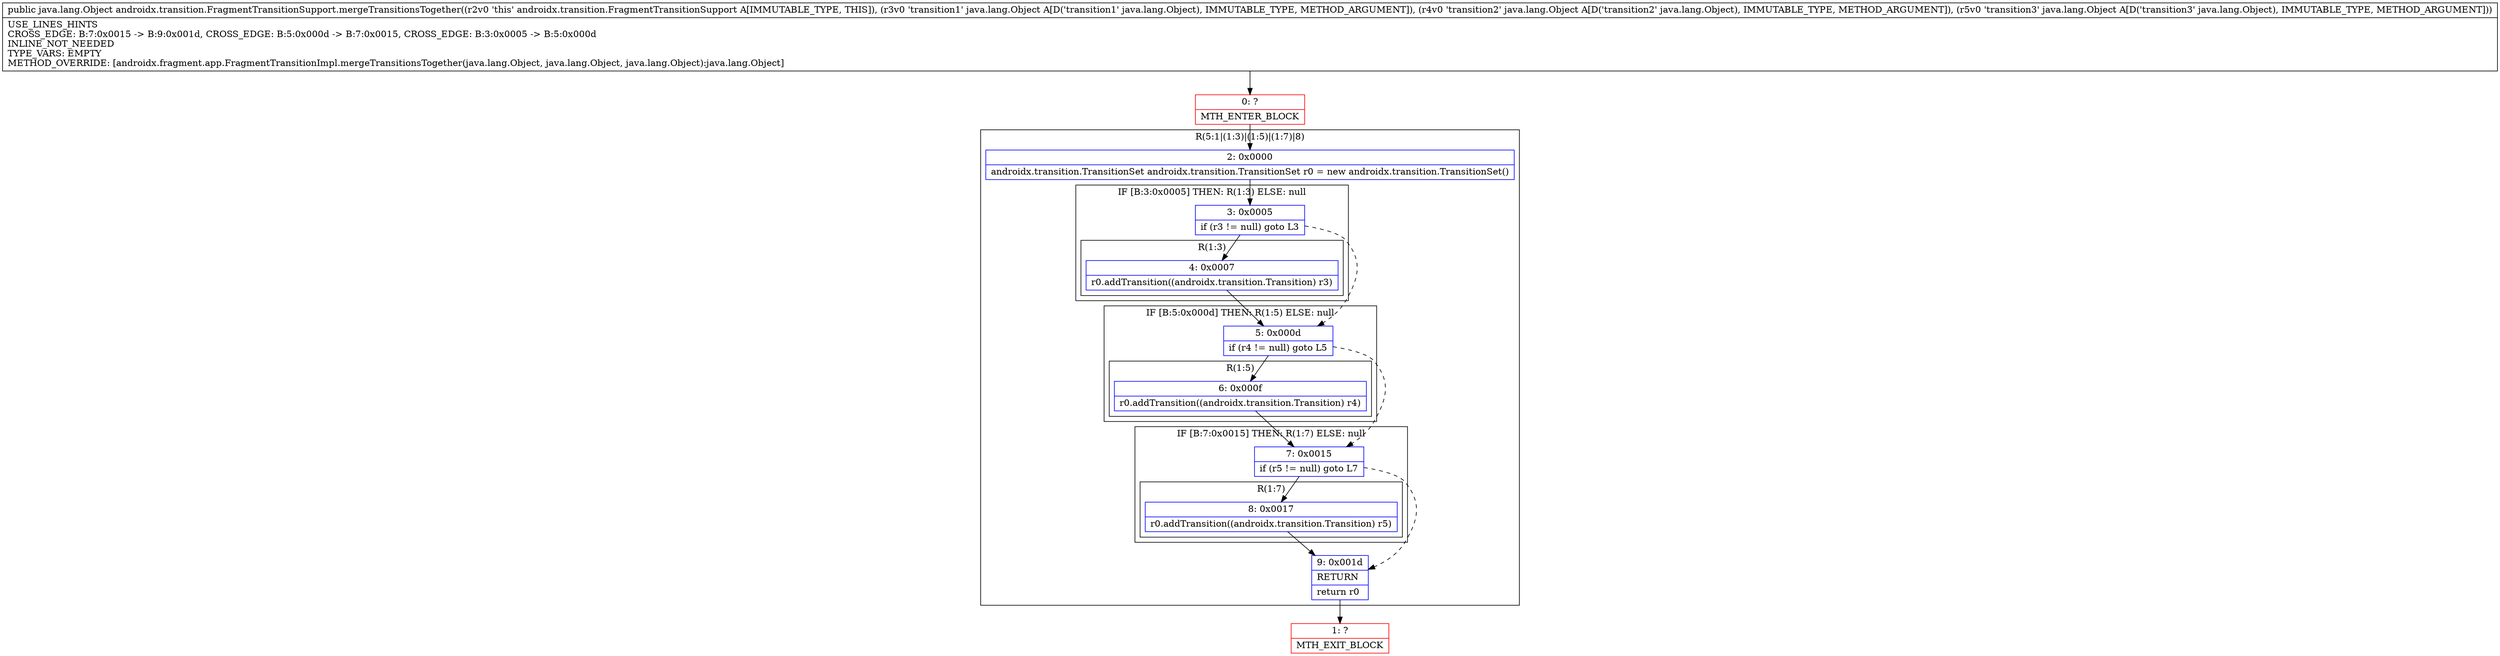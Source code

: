 digraph "CFG forandroidx.transition.FragmentTransitionSupport.mergeTransitionsTogether(Ljava\/lang\/Object;Ljava\/lang\/Object;Ljava\/lang\/Object;)Ljava\/lang\/Object;" {
subgraph cluster_Region_1317612861 {
label = "R(5:1|(1:3)|(1:5)|(1:7)|8)";
node [shape=record,color=blue];
Node_2 [shape=record,label="{2\:\ 0x0000|androidx.transition.TransitionSet androidx.transition.TransitionSet r0 = new androidx.transition.TransitionSet()\l}"];
subgraph cluster_IfRegion_1041673444 {
label = "IF [B:3:0x0005] THEN: R(1:3) ELSE: null";
node [shape=record,color=blue];
Node_3 [shape=record,label="{3\:\ 0x0005|if (r3 != null) goto L3\l}"];
subgraph cluster_Region_278663764 {
label = "R(1:3)";
node [shape=record,color=blue];
Node_4 [shape=record,label="{4\:\ 0x0007|r0.addTransition((androidx.transition.Transition) r3)\l}"];
}
}
subgraph cluster_IfRegion_205984172 {
label = "IF [B:5:0x000d] THEN: R(1:5) ELSE: null";
node [shape=record,color=blue];
Node_5 [shape=record,label="{5\:\ 0x000d|if (r4 != null) goto L5\l}"];
subgraph cluster_Region_1250108588 {
label = "R(1:5)";
node [shape=record,color=blue];
Node_6 [shape=record,label="{6\:\ 0x000f|r0.addTransition((androidx.transition.Transition) r4)\l}"];
}
}
subgraph cluster_IfRegion_206352664 {
label = "IF [B:7:0x0015] THEN: R(1:7) ELSE: null";
node [shape=record,color=blue];
Node_7 [shape=record,label="{7\:\ 0x0015|if (r5 != null) goto L7\l}"];
subgraph cluster_Region_1483588943 {
label = "R(1:7)";
node [shape=record,color=blue];
Node_8 [shape=record,label="{8\:\ 0x0017|r0.addTransition((androidx.transition.Transition) r5)\l}"];
}
}
Node_9 [shape=record,label="{9\:\ 0x001d|RETURN\l|return r0\l}"];
}
Node_0 [shape=record,color=red,label="{0\:\ ?|MTH_ENTER_BLOCK\l}"];
Node_1 [shape=record,color=red,label="{1\:\ ?|MTH_EXIT_BLOCK\l}"];
MethodNode[shape=record,label="{public java.lang.Object androidx.transition.FragmentTransitionSupport.mergeTransitionsTogether((r2v0 'this' androidx.transition.FragmentTransitionSupport A[IMMUTABLE_TYPE, THIS]), (r3v0 'transition1' java.lang.Object A[D('transition1' java.lang.Object), IMMUTABLE_TYPE, METHOD_ARGUMENT]), (r4v0 'transition2' java.lang.Object A[D('transition2' java.lang.Object), IMMUTABLE_TYPE, METHOD_ARGUMENT]), (r5v0 'transition3' java.lang.Object A[D('transition3' java.lang.Object), IMMUTABLE_TYPE, METHOD_ARGUMENT]))  | USE_LINES_HINTS\lCROSS_EDGE: B:7:0x0015 \-\> B:9:0x001d, CROSS_EDGE: B:5:0x000d \-\> B:7:0x0015, CROSS_EDGE: B:3:0x0005 \-\> B:5:0x000d\lINLINE_NOT_NEEDED\lTYPE_VARS: EMPTY\lMETHOD_OVERRIDE: [androidx.fragment.app.FragmentTransitionImpl.mergeTransitionsTogether(java.lang.Object, java.lang.Object, java.lang.Object):java.lang.Object]\l}"];
MethodNode -> Node_0;Node_2 -> Node_3;
Node_3 -> Node_4;
Node_3 -> Node_5[style=dashed];
Node_4 -> Node_5;
Node_5 -> Node_6;
Node_5 -> Node_7[style=dashed];
Node_6 -> Node_7;
Node_7 -> Node_8;
Node_7 -> Node_9[style=dashed];
Node_8 -> Node_9;
Node_9 -> Node_1;
Node_0 -> Node_2;
}


